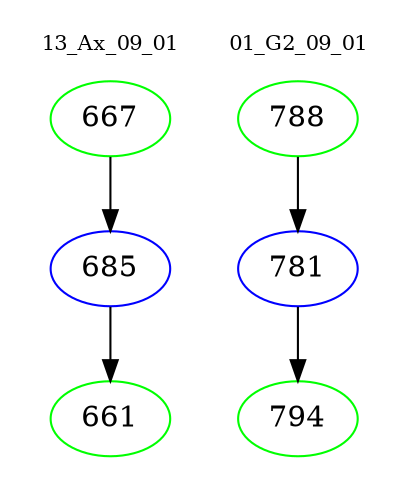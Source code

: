 digraph{
subgraph cluster_0 {
color = white
label = "13_Ax_09_01";
fontsize=10;
T0_667 [label="667", color="green"]
T0_667 -> T0_685 [color="black"]
T0_685 [label="685", color="blue"]
T0_685 -> T0_661 [color="black"]
T0_661 [label="661", color="green"]
}
subgraph cluster_1 {
color = white
label = "01_G2_09_01";
fontsize=10;
T1_788 [label="788", color="green"]
T1_788 -> T1_781 [color="black"]
T1_781 [label="781", color="blue"]
T1_781 -> T1_794 [color="black"]
T1_794 [label="794", color="green"]
}
}
